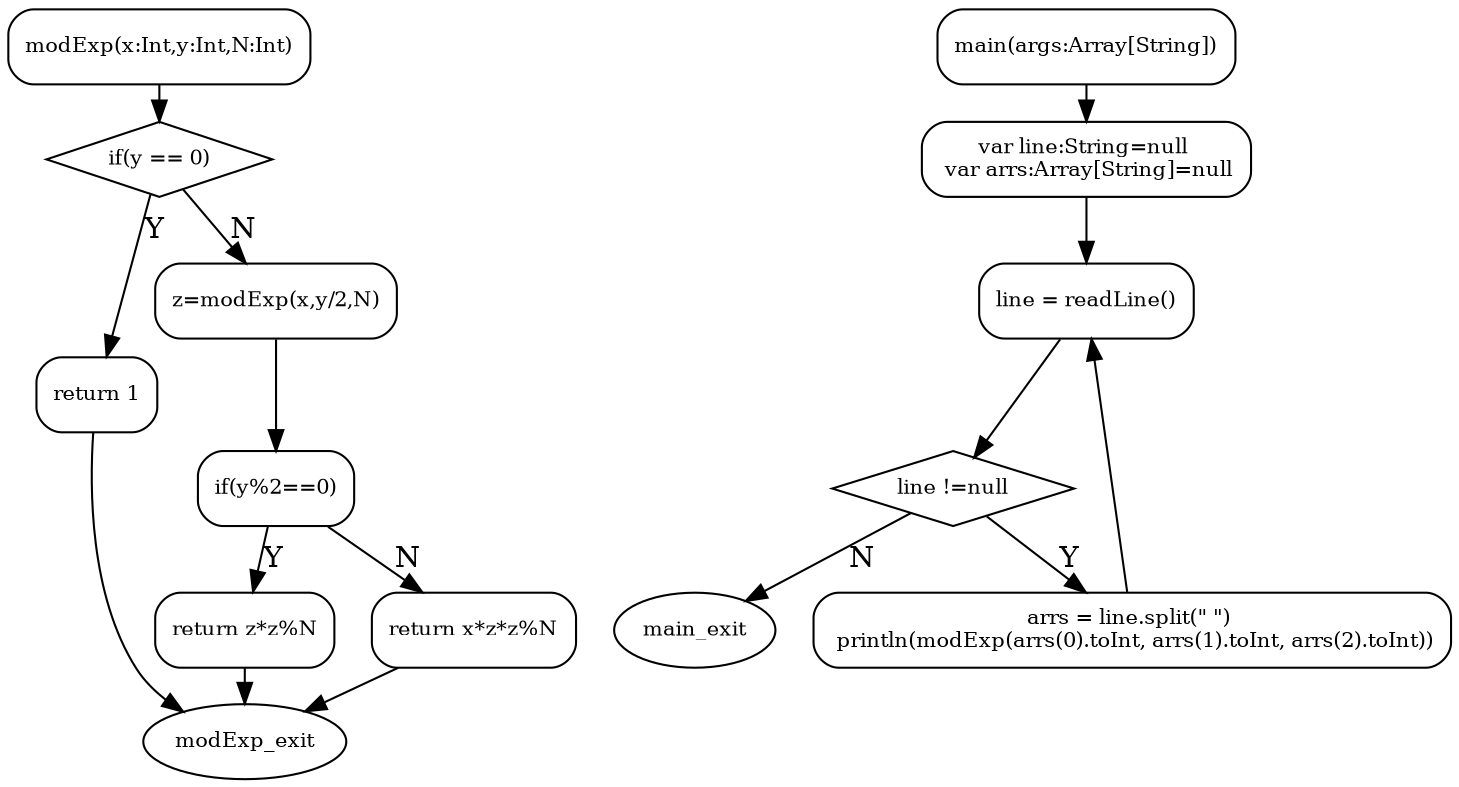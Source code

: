 digraph Modexp {
graph [ranksep=0,fontsize=30 labelloc="t" label="" splines=true overlap=false];
node [fontsize = "10",shape = "record",style=rounded];
    subgraph modExp{
  label = "modExp";
	"mod_entry" [color=black,fillcolor=lightblue,label = "modExp(x:Int,y:Int,N:Int)"];
	"node0" [label = "if(y == 0)",shape = diamond,style=solid];
	"mod_exit" [label = "modExp_exit",shape="oval"];
	"node0_return" [label = "return 1"];
	"node1" [label = "z=modExp(x,y/2,N)"];
	"node2" [label = "if(y%2==0)"];
	"node2_return" [label = "return z*z%N"];
	"node3" [label = "return x*z*z%N"];
	mod_entry -> node0 [id = 0];
	node0 -> node0_return [label="Y"];
	node0_return -> mod_exit;
	node0 -> node1 [label = "N"];
	node1 -> node2;
	node2 -> node2_return [label = "Y"];
	node2 -> node3 [label = "N"];
	node2_return -> mod_exit;
	node3 -> mod_exit;
    }

    subgraph main{
	label = "modExp";
	"main_entry" [label = "main(args:Array[String])"];
	"main_exit" [label = "main_exit",shape="oval"];
	"node4" [label="var line:String=null \n var arrs:Array[String]=null",dir="TD"];
	"node5" [label="line = readLine()"];
	"node6" [label = "line !=null",shape=diamond,style=solid];
	"node7" [label = "arrs = line.split(\" \") \n println(modExp(arrs(0).toInt, arrs(1).toInt, arrs(2).toInt))"]
	main_entry -> node4;
	node4 -> node5;
	node5 -> node6;
	node6 -> node7[label = "Y"];
	node6 -> main_exit [label = "N"];
	node7 -> node5;
    }
}